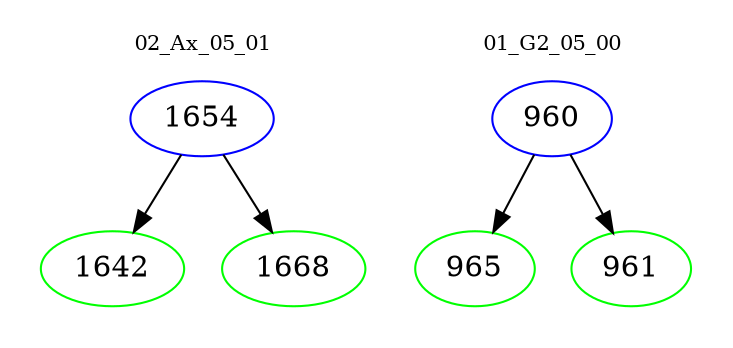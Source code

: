 digraph{
subgraph cluster_0 {
color = white
label = "02_Ax_05_01";
fontsize=10;
T0_1654 [label="1654", color="blue"]
T0_1654 -> T0_1642 [color="black"]
T0_1642 [label="1642", color="green"]
T0_1654 -> T0_1668 [color="black"]
T0_1668 [label="1668", color="green"]
}
subgraph cluster_1 {
color = white
label = "01_G2_05_00";
fontsize=10;
T1_960 [label="960", color="blue"]
T1_960 -> T1_965 [color="black"]
T1_965 [label="965", color="green"]
T1_960 -> T1_961 [color="black"]
T1_961 [label="961", color="green"]
}
}
